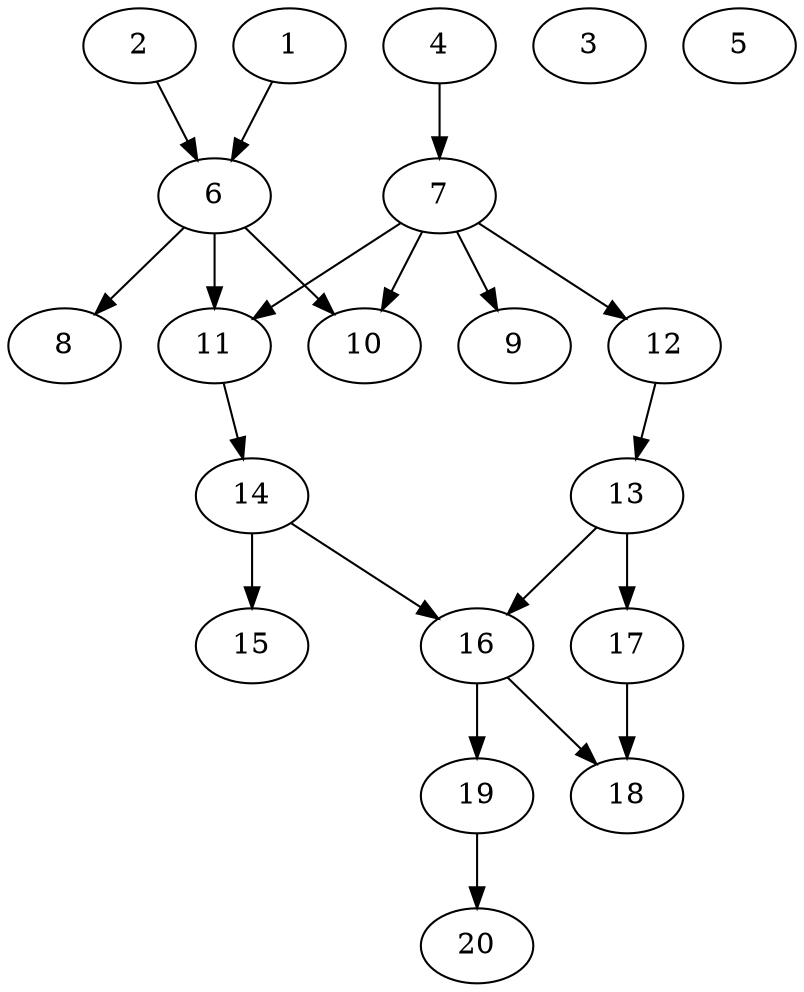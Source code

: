 // DAG automatically generated by daggen at Tue Jul 23 14:22:50 2019
// ./daggen --dot -n 20 --ccr 0.4 --fat 0.5 --regular 0.5 --density 0.6 --mindata 5242880 --maxdata 52428800 
digraph G {
  1 [size="34160640", alpha="0.01", expect_size="13664256"] 
  1 -> 6 [size ="13664256"]
  2 [size="73507840", alpha="0.17", expect_size="29403136"] 
  2 -> 6 [size ="29403136"]
  3 [size="117429760", alpha="0.13", expect_size="46971904"] 
  4 [size="13273600", alpha="0.08", expect_size="5309440"] 
  4 -> 7 [size ="5309440"]
  5 [size="58746880", alpha="0.01", expect_size="23498752"] 
  6 [size="130997760", alpha="0.01", expect_size="52399104"] 
  6 -> 8 [size ="52399104"]
  6 -> 10 [size ="52399104"]
  6 -> 11 [size ="52399104"]
  7 [size="39969280", alpha="0.01", expect_size="15987712"] 
  7 -> 9 [size ="15987712"]
  7 -> 10 [size ="15987712"]
  7 -> 11 [size ="15987712"]
  7 -> 12 [size ="15987712"]
  8 [size="21015040", alpha="0.02", expect_size="8406016"] 
  9 [size="111180800", alpha="0.19", expect_size="44472320"] 
  10 [size="127534080", alpha="0.20", expect_size="51013632"] 
  11 [size="108638720", alpha="0.08", expect_size="43455488"] 
  11 -> 14 [size ="43455488"]
  12 [size="113728000", alpha="0.06", expect_size="45491200"] 
  12 -> 13 [size ="45491200"]
  13 [size="94976000", alpha="0.01", expect_size="37990400"] 
  13 -> 16 [size ="37990400"]
  13 -> 17 [size ="37990400"]
  14 [size="56360960", alpha="0.04", expect_size="22544384"] 
  14 -> 15 [size ="22544384"]
  14 -> 16 [size ="22544384"]
  15 [size="104099840", alpha="0.08", expect_size="41639936"] 
  16 [size="110673920", alpha="0.06", expect_size="44269568"] 
  16 -> 18 [size ="44269568"]
  16 -> 19 [size ="44269568"]
  17 [size="114163200", alpha="0.05", expect_size="45665280"] 
  17 -> 18 [size ="45665280"]
  18 [size="122595840", alpha="0.13", expect_size="49038336"] 
  19 [size="15016960", alpha="0.01", expect_size="6006784"] 
  19 -> 20 [size ="6006784"]
  20 [size="129881600", alpha="0.15", expect_size="51952640"] 
}
